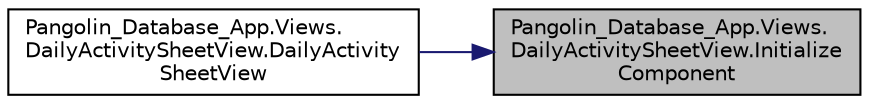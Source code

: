 digraph "Pangolin_Database_App.Views.DailyActivitySheetView.InitializeComponent"
{
 // LATEX_PDF_SIZE
  edge [fontname="Helvetica",fontsize="10",labelfontname="Helvetica",labelfontsize="10"];
  node [fontname="Helvetica",fontsize="10",shape=record];
  rankdir="RL";
  Node1 [label="Pangolin_Database_App.Views.\lDailyActivitySheetView.Initialize\lComponent",height=0.2,width=0.4,color="black", fillcolor="grey75", style="filled", fontcolor="black",tooltip="InitializeComponent"];
  Node1 -> Node2 [dir="back",color="midnightblue",fontsize="10",style="solid",fontname="Helvetica"];
  Node2 [label="Pangolin_Database_App.Views.\lDailyActivitySheetView.DailyActivity\lSheetView",height=0.2,width=0.4,color="black", fillcolor="white", style="filled",URL="$class_pangolin___database___app_1_1_views_1_1_daily_activity_sheet_view.html#a807d3b27df6185ec9d4d553175e4d698",tooltip=" "];
}
